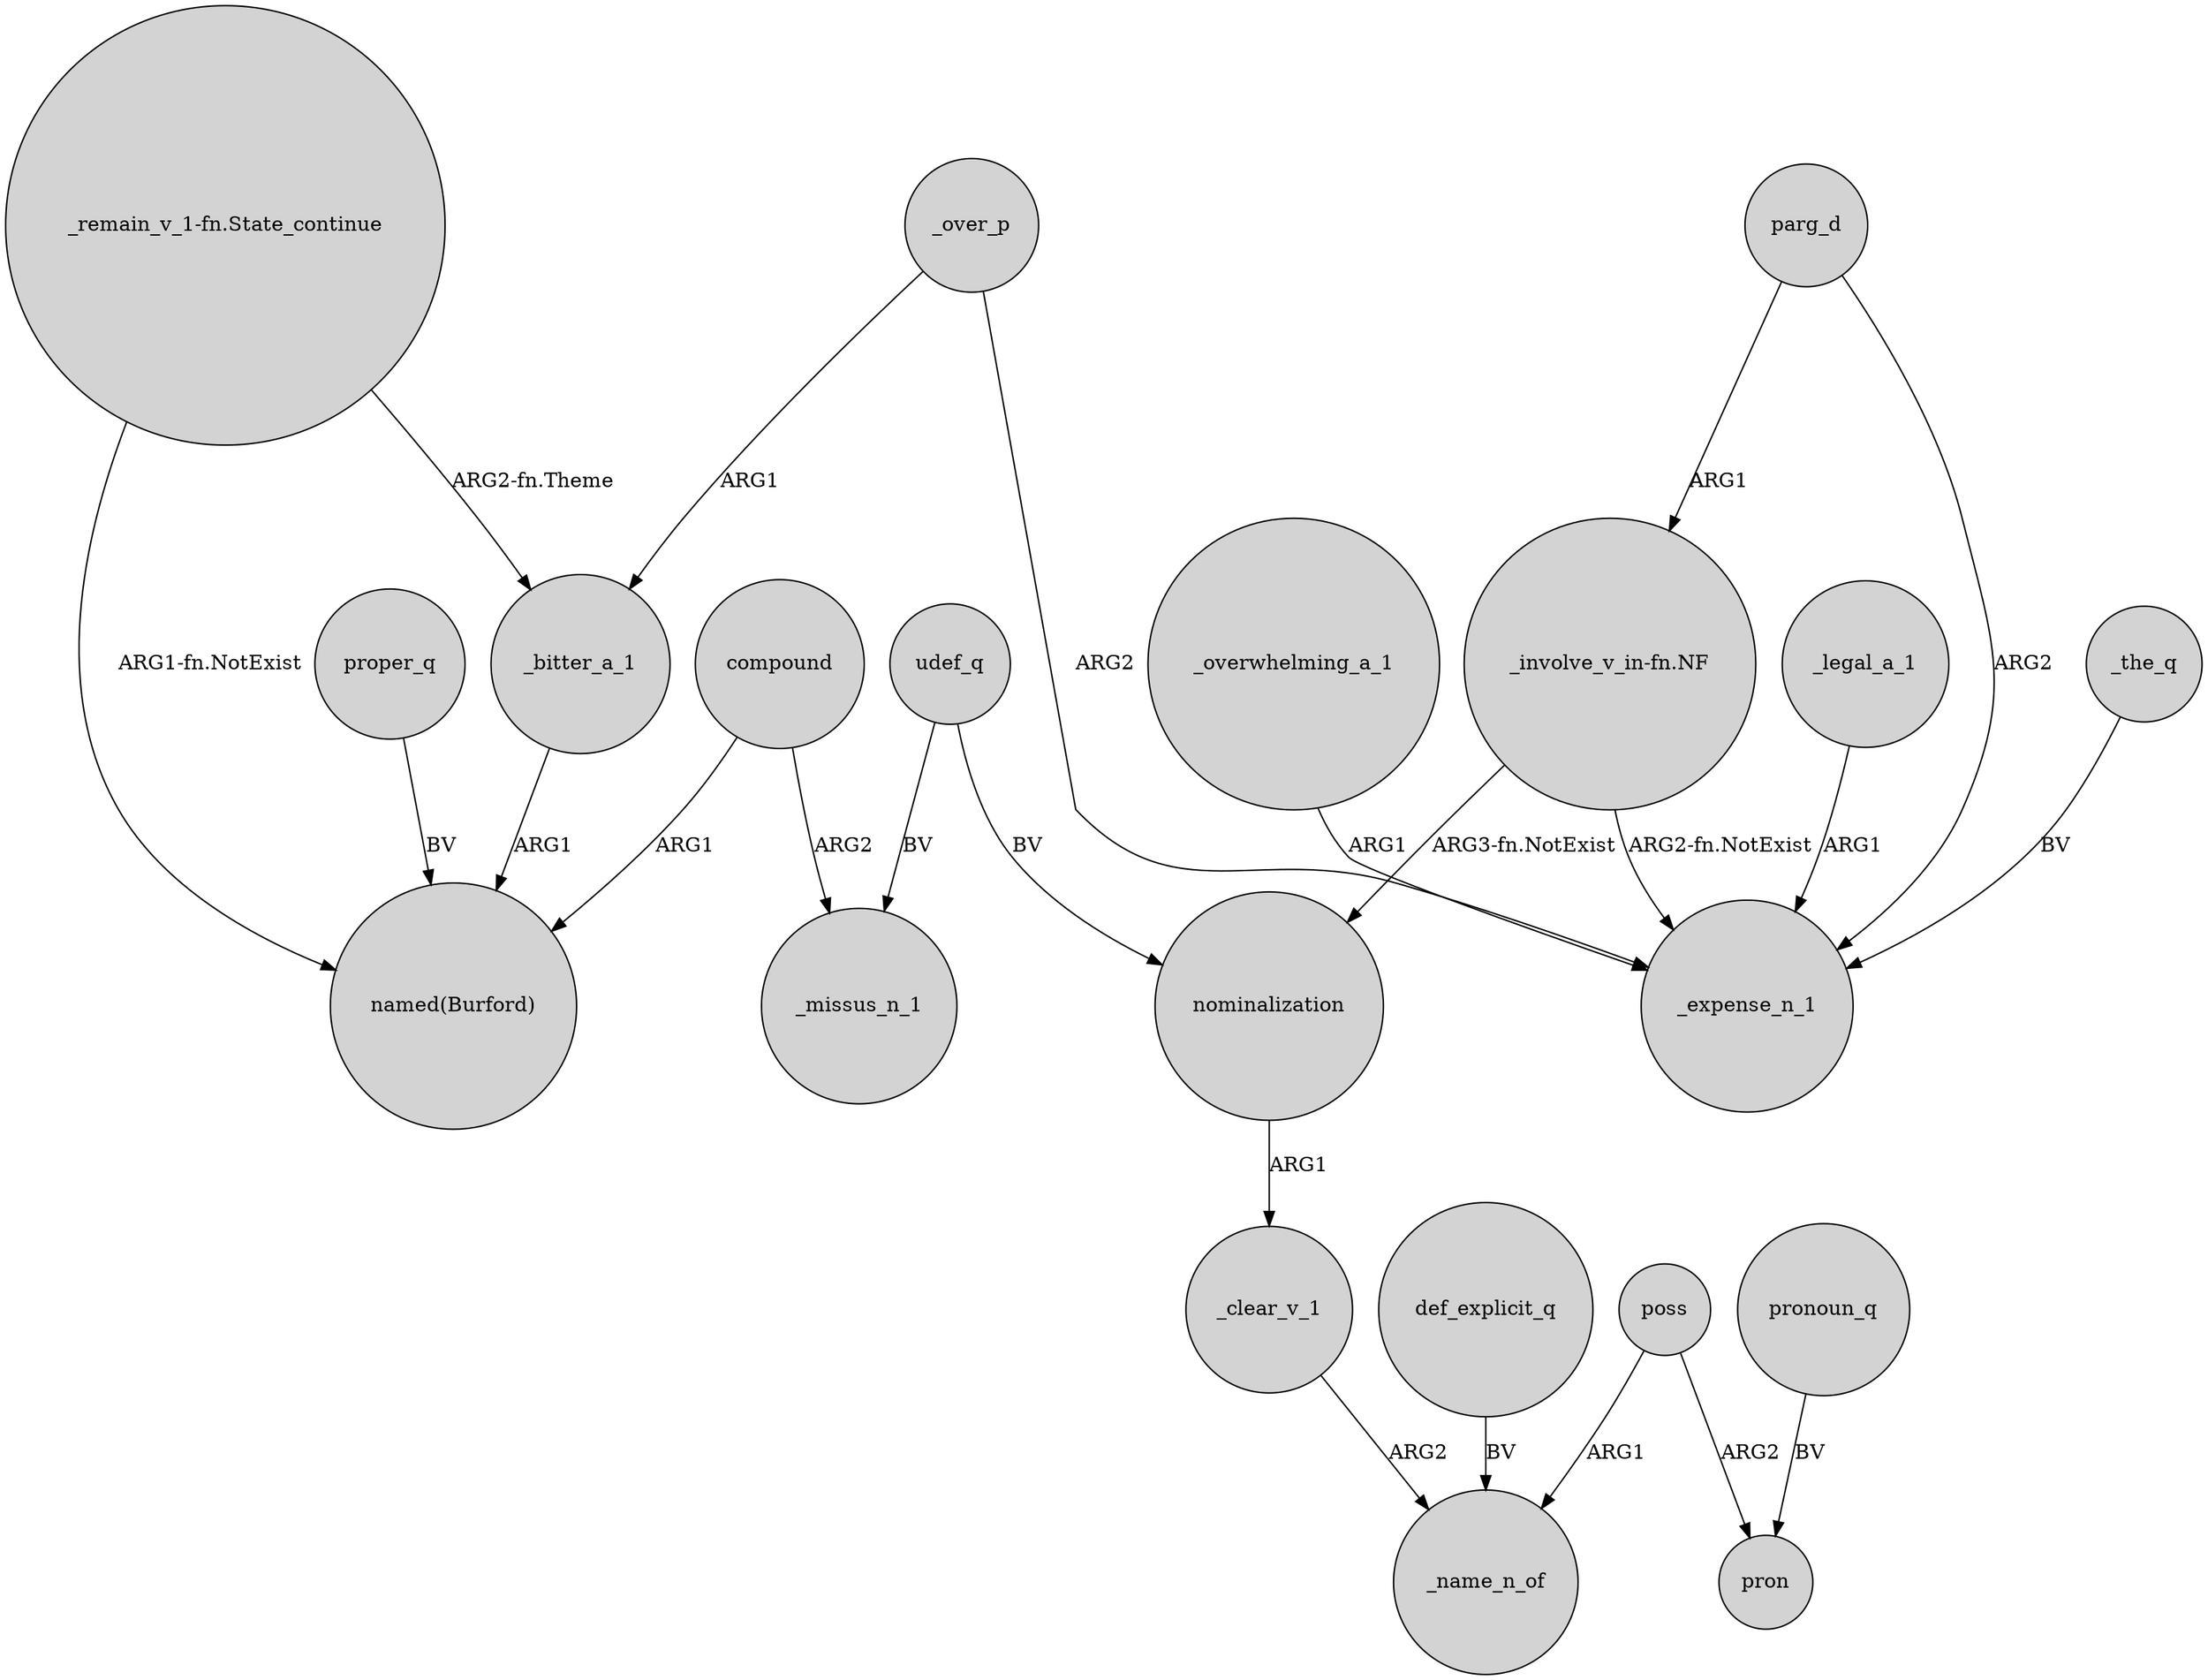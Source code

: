 digraph {
	node [shape=circle style=filled]
	"_remain_v_1-fn.State_continue" -> _bitter_a_1 [label="ARG2-fn.Theme"]
	poss -> pron [label=ARG2]
	_legal_a_1 -> _expense_n_1 [label=ARG1]
	proper_q -> "named(Burford)" [label=BV]
	compound -> _missus_n_1 [label=ARG2]
	nominalization -> _clear_v_1 [label=ARG1]
	udef_q -> _missus_n_1 [label=BV]
	_the_q -> _expense_n_1 [label=BV]
	parg_d -> _expense_n_1 [label=ARG2]
	_over_p -> _expense_n_1 [label=ARG2]
	pronoun_q -> pron [label=BV]
	"_involve_v_in-fn.NF" -> _expense_n_1 [label="ARG2-fn.NotExist"]
	_bitter_a_1 -> "named(Burford)" [label=ARG1]
	"_remain_v_1-fn.State_continue" -> "named(Burford)" [label="ARG1-fn.NotExist"]
	_over_p -> _bitter_a_1 [label=ARG1]
	_overwhelming_a_1 -> _expense_n_1 [label=ARG1]
	"_involve_v_in-fn.NF" -> nominalization [label="ARG3-fn.NotExist"]
	udef_q -> nominalization [label=BV]
	compound -> "named(Burford)" [label=ARG1]
	poss -> _name_n_of [label=ARG1]
	_clear_v_1 -> _name_n_of [label=ARG2]
	parg_d -> "_involve_v_in-fn.NF" [label=ARG1]
	def_explicit_q -> _name_n_of [label=BV]
}
